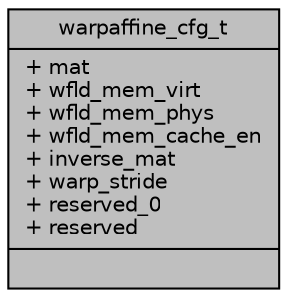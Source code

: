 digraph "warpaffine_cfg_t"
{
 // INTERACTIVE_SVG=YES
 // LATEX_PDF_SIZE
  bgcolor="transparent";
  edge [fontname="Helvetica",fontsize="10",labelfontname="Helvetica",labelfontsize="10"];
  node [fontname="Helvetica",fontsize="10",shape=record];
  Node1 [label="{warpaffine_cfg_t\n|+ mat\l+ wfld_mem_virt\l+ wfld_mem_phys\l+ wfld_mem_cache_en\l+ inverse_mat\l+ warp_stride\l+ reserved_0\l+ reserved\l|}",height=0.2,width=0.4,color="black", fillcolor="grey75", style="filled", fontcolor="black",tooltip="The configuration of warp affine transformation."];
}
